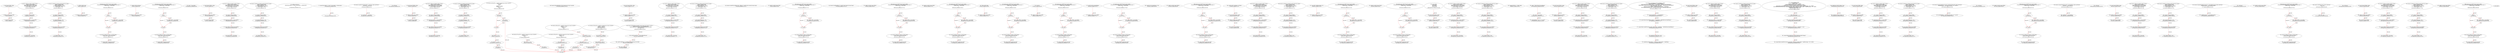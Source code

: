 digraph  {
13 [label="2_ bool claimed_TOD2 = false;\n13-new_variable-3-3", method="", type_label=new_variable];
19 [label="3_ address payable owner_TOD2;\n19-new_variable-4-4", method="", type_label=new_variable];
23 [label="4_ uint256 reward_TOD2;\n23-new_variable-5-5", method="", type_label=new_variable];
27 [label="5_ function setReward_TOD2() public payable {\n        require (!claimed_TOD2);\n        require(msg.sender == owner_TOD2);\n        owner_TOD2.transfer(reward_TOD2);\n        reward_TOD2 = msg.value;\n    }\n27-function_definition-6-11", method="setReward_TOD2()", type_label=function_definition];
32 [label="6_ require (!claimed_TOD2);\n32-expression_statement-7-7", method="setReward_TOD2()", type_label=expression_statement];
38 [label="7_ require(msg.sender == owner_TOD2);\n38-expression_statement-8-8", method="setReward_TOD2()", type_label=expression_statement];
47 [label="8_ owner_TOD2.transfer(reward_TOD2);\n47-expression_statement-9-9", method="setReward_TOD2()", type_label=expression_statement];
54 [label="9_ reward_TOD2 = msg.value;\n54-expression_statement-10-10", method="setReward_TOD2()", type_label=expression_statement];
60 [label="11_ function claimReward_TOD2(uint256 submission) public {\n        require (!claimed_TOD2);\n        require(submission < 10);\n        msg.sender.transfer(reward_TOD2);\n        claimed_TOD2 = true;\n    }\n60-function_definition-12-17", method="claimReward_TOD2(uint256 submission)", type_label=function_definition];
68 [label="12_ require (!claimed_TOD2);\n68-expression_statement-13-13", method="claimReward_TOD2(uint256 submission)", type_label=expression_statement];
74 [label="13_ require(submission < 10);\n74-expression_statement-14-14", method="claimReward_TOD2(uint256 submission)", type_label=expression_statement];
81 [label="14_ msg.sender.transfer(reward_TOD2);\n81-expression_statement-15-15", method="claimReward_TOD2(uint256 submission)", type_label=expression_statement];
90 [label="15_ claimed_TOD2 = true;\n90-expression_statement-16-16", method="claimReward_TOD2(uint256 submission)", type_label=expression_statement];
95 [label="17_ address public owner;\n95-new_variable-18-18", method="", type_label=new_variable];
100 [label="18_ address payable winner_TOD17;\n100-new_variable-19-19", method="", type_label=new_variable];
104 [label="19_ function play_TOD17(bytes32 guess) public{\n       if (keccak256(abi.encode(guess)) == keccak256(abi.encode('hello'))) {\n            winner_TOD17 = msg.sender;\n        }\n    }\n104-function_definition-20-24", method="play_TOD17(bytes32 guess)", type_label=function_definition];
112 [label="20_ if\n112-if-21-23", method="play_TOD17(bytes32 guess)", type_label=if];
2541 [label="20_ end_if", method="play_TOD17(bytes32 guess)", type_label=end_if];
134 [label="21_ winner_TOD17 = msg.sender;\n134-expression_statement-22-22", method="play_TOD17(bytes32 guess)", type_label=expression_statement];
140 [label="24_ function getReward_TOD17() payable public{\n       winner_TOD17.transfer(msg.value);\n    }\n140-function_definition-25-27", method="getReward_TOD17()", type_label=function_definition];
145 [label="25_ winner_TOD17.transfer(msg.value);\n145-expression_statement-26-26", method="getReward_TOD17()", type_label=expression_statement];
154 [label="27_ address public newOwner;\n154-new_variable-28-28", method="", type_label=new_variable];
159 [label="28_ address payable winner_TOD27;\n159-new_variable-29-29", method="", type_label=new_variable];
163 [label="29_ function play_TOD27(bytes32 guess) public{\n       if (keccak256(abi.encode(guess)) == keccak256(abi.encode('hello'))) {\n            winner_TOD27 = msg.sender;\n        }\n    }\n163-function_definition-30-34", method="play_TOD27(bytes32 guess)", type_label=function_definition];
171 [label="30_ if\n171-if-31-33", method="play_TOD27(bytes32 guess)", type_label=if];
2600 [label="30_ end_if", method="play_TOD27(bytes32 guess)", type_label=end_if];
193 [label="31_ winner_TOD27 = msg.sender;\n193-expression_statement-32-32", method="play_TOD27(bytes32 guess)", type_label=expression_statement];
199 [label="34_ function getReward_TOD27() payable public{\n       winner_TOD27.transfer(msg.value);\n    }\n199-function_definition-35-37", method="getReward_TOD27()", type_label=function_definition];
204 [label="35_ winner_TOD27.transfer(msg.value);\n204-expression_statement-36-36", method="getReward_TOD27()", type_label=expression_statement];
225 [label="39_ owner = msg.sender;\n225-expression_statement-40-40", method="", type_label=expression_statement];
231 [label="41_ bool claimed_TOD32 = false;\n231-new_variable-42-42", method="", type_label=new_variable];
237 [label="42_ address payable owner_TOD32;\n237-new_variable-43-43", method="", type_label=new_variable];
241 [label="43_ uint256 reward_TOD32;\n241-new_variable-44-44", method="", type_label=new_variable];
245 [label="44_ function setReward_TOD32() public payable {\n        require (!claimed_TOD32);\n        require(msg.sender == owner_TOD32);\n        owner_TOD32.transfer(reward_TOD32);\n        reward_TOD32 = msg.value;\n    }\n245-function_definition-45-50", method="setReward_TOD32()", type_label=function_definition];
250 [label="45_ require (!claimed_TOD32);\n250-expression_statement-46-46", method="setReward_TOD32()", type_label=expression_statement];
256 [label="46_ require(msg.sender == owner_TOD32);\n256-expression_statement-47-47", method="setReward_TOD32()", type_label=expression_statement];
265 [label="47_ owner_TOD32.transfer(reward_TOD32);\n265-expression_statement-48-48", method="setReward_TOD32()", type_label=expression_statement];
272 [label="48_ reward_TOD32 = msg.value;\n272-expression_statement-49-49", method="setReward_TOD32()", type_label=expression_statement];
278 [label="50_ function claimReward_TOD32(uint256 submission) public {\n        require (!claimed_TOD32);\n        require(submission < 10);\n        msg.sender.transfer(reward_TOD32);\n        claimed_TOD32 = true;\n    }\n278-function_definition-51-56", method="claimReward_TOD32(uint256 submission)", type_label=function_definition];
286 [label="51_ require (!claimed_TOD32);\n286-expression_statement-52-52", method="claimReward_TOD32(uint256 submission)", type_label=expression_statement];
292 [label="52_ require(submission < 10);\n292-expression_statement-53-53", method="claimReward_TOD32(uint256 submission)", type_label=expression_statement];
299 [label="53_ msg.sender.transfer(reward_TOD32);\n299-expression_statement-54-54", method="claimReward_TOD32(uint256 submission)", type_label=expression_statement];
308 [label="54_ claimed_TOD32 = true;\n308-expression_statement-55-55", method="claimReward_TOD32(uint256 submission)", type_label=expression_statement];
313 [label="56_ modifier onlyOwner {\n        require(msg.sender == owner || msg.sender == address(this));\n        _;\n    }\n313-expression_statement-57-60", method="", type_label=expression_statement];
316 [label="57_ require(msg.sender == owner || msg.sender == address(this));\n316-expression_statement-58-58", method="", type_label=expression_statement];
333 [label="58_ _;\n333-expression_statement-59-59", method="", type_label=expression_statement];
335 [label="60_ function transferOwnership(address _newOwner) public onlyOwner {\n        newOwner = _newOwner;\n    }\n335-function_definition-61-63", method="transferOwnership(address _newOwner)", type_label=function_definition];
342 [label="60_ onlyOwner\n342-expression_statement-61-61", method="transferOwnership(address _newOwner)", type_label=expression_statement];
345 [label="61_ newOwner = _newOwner;\n345-expression_statement-62-62", method="transferOwnership(address _newOwner)", type_label=expression_statement];
349 [label="63_ bool claimed_TOD38 = false;\n349-new_variable-64-64", method="", type_label=new_variable];
355 [label="64_ address payable owner_TOD38;\n355-new_variable-65-65", method="", type_label=new_variable];
359 [label="65_ uint256 reward_TOD38;\n359-new_variable-66-66", method="", type_label=new_variable];
363 [label="66_ function setReward_TOD38() public payable {\n        require (!claimed_TOD38);\n        require(msg.sender == owner_TOD38);\n        owner_TOD38.transfer(reward_TOD38);\n        reward_TOD38 = msg.value;\n    }\n363-function_definition-67-72", method="setReward_TOD38()", type_label=function_definition];
368 [label="67_ require (!claimed_TOD38);\n368-expression_statement-68-68", method="setReward_TOD38()", type_label=expression_statement];
374 [label="68_ require(msg.sender == owner_TOD38);\n374-expression_statement-69-69", method="setReward_TOD38()", type_label=expression_statement];
383 [label="69_ owner_TOD38.transfer(reward_TOD38);\n383-expression_statement-70-70", method="setReward_TOD38()", type_label=expression_statement];
390 [label="70_ reward_TOD38 = msg.value;\n390-expression_statement-71-71", method="setReward_TOD38()", type_label=expression_statement];
396 [label="72_ function claimReward_TOD38(uint256 submission) public {\n        require (!claimed_TOD38);\n        require(submission < 10);\n        msg.sender.transfer(reward_TOD38);\n        claimed_TOD38 = true;\n    }\n396-function_definition-73-78", method="claimReward_TOD38(uint256 submission)", type_label=function_definition];
404 [label="73_ require (!claimed_TOD38);\n404-expression_statement-74-74", method="claimReward_TOD38(uint256 submission)", type_label=expression_statement];
410 [label="74_ require(submission < 10);\n410-expression_statement-75-75", method="claimReward_TOD38(uint256 submission)", type_label=expression_statement];
417 [label="75_ msg.sender.transfer(reward_TOD38);\n417-expression_statement-76-76", method="claimReward_TOD38(uint256 submission)", type_label=expression_statement];
426 [label="76_ claimed_TOD38 = true;\n426-expression_statement-77-77", method="claimReward_TOD38(uint256 submission)", type_label=expression_statement];
434 [label="80_ function mul(uint256 a, uint256 b) internal pure returns (uint256) {\n    if (a == 0) {\n      return 0;\n    }\n    uint256 c = a * b;\n    assert(c / a == b);\n    return c;\n  }\n434-function_definition-81-88", method="mul(uint256 a,uint256 b)", type_label=function_definition];
451 [label="81_ if_a == 0\n451-if-82-84", method="mul(uint256 a,uint256 b)", type_label=if];
2880 [label="81_ end_if", method="mul(uint256 a,uint256 b)", type_label=end_if];
456 [label="82_ return 0;\n456-return-83-83", method="mul(uint256 a,uint256 b)", type_label=return];
458 [label="84_ uint256 c = a * b;\n458-new_variable-85-85", method="mul(uint256 a,uint256 b)", type_label=new_variable];
466 [label="85_ assert(c / a == b);\n466-expression_statement-86-86", method="mul(uint256 a,uint256 b)", type_label=expression_statement];
475 [label="86_ return c;\n475-return-87-87", method="mul(uint256 a,uint256 b)", type_label=return];
477 [label="88_ function div(uint256 a, uint256 b) internal pure returns (uint256) {\n    uint256 c = a / b;\n    return c;\n  }\n477-function_definition-89-92", method="div(uint256 a,uint256 b)", type_label=function_definition];
494 [label="89_ uint256 c = a / b;\n494-new_variable-90-90", method="div(uint256 a,uint256 b)", type_label=new_variable];
502 [label="90_ return c;\n502-return-91-91", method="div(uint256 a,uint256 b)", type_label=return];
504 [label="92_ function sub(uint256 a, uint256 b) internal pure returns (uint256) {\n    assert(b <= a);\n    return a - b;\n  }\n504-function_definition-93-96", method="sub(uint256 a,uint256 b)", type_label=function_definition];
521 [label="93_ assert(b <= a);\n521-expression_statement-94-94", method="sub(uint256 a,uint256 b)", type_label=expression_statement];
528 [label="94_ return a - b;\n528-return-95-95", method="sub(uint256 a,uint256 b)", type_label=return];
532 [label="96_ function add(uint256 a, uint256 b) internal pure returns (uint256) {\n    uint256 c = a + b;\n    assert(c >= a);\n    return c;\n  }\n532-function_definition-97-101", method="add(uint256 a,uint256 b)", type_label=function_definition];
549 [label="97_ uint256 c = a + b;\n549-new_variable-98-98", method="add(uint256 a,uint256 b)", type_label=new_variable];
557 [label="98_ assert(c >= a);\n557-expression_statement-99-99", method="add(uint256 a,uint256 b)", type_label=expression_statement];
564 [label="99_ return c;\n564-return-100-100", method="add(uint256 a,uint256 b)", type_label=return];
566 [label="101_ function ceil(uint256 a, uint256 m) internal pure returns (uint256) {\n    uint256 c = add(a,m);\n    uint256 d = sub(c,1);\n    return mul(div(d,m),m);\n  }\n566-function_definition-102-106", method="ceil(uint256 a,uint256 m)", type_label=function_definition];
583 [label="102_ uint256 c = add(a,m);\n583-new_variable-103-103", method="ceil(uint256 a,uint256 m)", type_label=new_variable];
594 [label="103_ uint256 d = sub(c,1);\n594-new_variable-104-104", method="ceil(uint256 a,uint256 m)", type_label=new_variable];
605 [label="104_ return mul(div(d,m),m);\n605-return-105-105", method="ceil(uint256 a,uint256 m)", type_label=return];
620 [label="108_ function balanceOf(address who) external view returns (uint256);\n620-function_definition-109-109", method="balanceOf(address who)", type_label=function_definition];
632 [label="109_ bool claimed_TOD4 = false;\n632-new_variable-110-110", method="", type_label=new_variable];
638 [label="110_ address payable owner_TOD4;\n638-new_variable-111-111", method="", type_label=new_variable];
642 [label="111_ uint256 reward_TOD4;\n642-new_variable-112-112", method="", type_label=new_variable];
646 [label="112_ function setReward_TOD4() public payable {\n        require (!claimed_TOD4);\n        require(msg.sender == owner_TOD4);\n        owner_TOD4.transfer(reward_TOD4);\n        reward_TOD4 = msg.value;\n    }\n646-function_definition-113-118", method="setReward_TOD4()", type_label=function_definition];
651 [label="113_ require (!claimed_TOD4);\n651-expression_statement-114-114", method="setReward_TOD4()", type_label=expression_statement];
657 [label="114_ require(msg.sender == owner_TOD4);\n657-expression_statement-115-115", method="setReward_TOD4()", type_label=expression_statement];
666 [label="115_ owner_TOD4.transfer(reward_TOD4);\n666-expression_statement-116-116", method="setReward_TOD4()", type_label=expression_statement];
673 [label="116_ reward_TOD4 = msg.value;\n673-expression_statement-117-117", method="setReward_TOD4()", type_label=expression_statement];
679 [label="118_ function claimReward_TOD4(uint256 submission) public {\n        require (!claimed_TOD4);\n        require(submission < 10);\n        msg.sender.transfer(reward_TOD4);\n        claimed_TOD4 = true;\n    }\n679-function_definition-119-124", method="claimReward_TOD4(uint256 submission)", type_label=function_definition];
687 [label="119_ require (!claimed_TOD4);\n687-expression_statement-120-120", method="claimReward_TOD4(uint256 submission)", type_label=expression_statement];
693 [label="120_ require(submission < 10);\n693-expression_statement-121-121", method="claimReward_TOD4(uint256 submission)", type_label=expression_statement];
700 [label="121_ msg.sender.transfer(reward_TOD4);\n700-expression_statement-122-122", method="claimReward_TOD4(uint256 submission)", type_label=expression_statement];
709 [label="122_ claimed_TOD4 = true;\n709-expression_statement-123-123", method="claimReward_TOD4(uint256 submission)", type_label=expression_statement];
714 [label="124_ function transferFrom(address from, address to, uint256 value) external returns (bool);\n714-function_definition-125-125", method="transferFrom(address from,address to,uint256 value)", type_label=function_definition];
733 [label="125_ address payable winner_TOD7;\n733-new_variable-126-126", method="", type_label=new_variable];
737 [label="126_ function play_TOD7(bytes32 guess) public{\n       if (keccak256(abi.encode(guess)) == keccak256(abi.encode('hello'))) {\n            winner_TOD7 = msg.sender;\n        }\n    }\n737-function_definition-127-131", method="play_TOD7(bytes32 guess)", type_label=function_definition];
745 [label="127_ if\n745-if-128-130", method="play_TOD7(bytes32 guess)", type_label=if];
3174 [label="127_ end_if", method="play_TOD7(bytes32 guess)", type_label=end_if];
767 [label="128_ winner_TOD7 = msg.sender;\n767-expression_statement-129-129", method="play_TOD7(bytes32 guess)", type_label=expression_statement];
773 [label="131_ function getReward_TOD7() payable public{\n       winner_TOD7.transfer(msg.value);\n    }\n773-function_definition-132-134", method="getReward_TOD7()", type_label=function_definition];
778 [label="132_ winner_TOD7.transfer(msg.value);\n778-expression_statement-133-133", method="getReward_TOD7()", type_label=expression_statement];
787 [label="134_ function transfer(address to, uint256 value) external returns (bool);\n787-function_definition-135-135", method="transfer(address to,uint256 value)", type_label=function_definition];
802 [label="135_ address payable winner_TOD23;\n802-new_variable-136-136", method="", type_label=new_variable];
806 [label="136_ function play_TOD23(bytes32 guess) public{\n       if (keccak256(abi.encode(guess)) == keccak256(abi.encode('hello'))) {\n            winner_TOD23 = msg.sender;\n        }\n    }\n806-function_definition-137-141", method="play_TOD23(bytes32 guess)", type_label=function_definition];
814 [label="137_ if\n814-if-138-140", method="play_TOD23(bytes32 guess)", type_label=if];
3243 [label="137_ end_if", method="play_TOD23(bytes32 guess)", type_label=end_if];
836 [label="138_ winner_TOD23 = msg.sender;\n836-expression_statement-139-139", method="play_TOD23(bytes32 guess)", type_label=expression_statement];
842 [label="141_ function getReward_TOD23() payable public{\n       winner_TOD23.transfer(msg.value);\n    }\n842-function_definition-142-144", method="getReward_TOD23()", type_label=function_definition];
847 [label="142_ winner_TOD23.transfer(msg.value);\n847-expression_statement-143-143", method="getReward_TOD23()", type_label=expression_statement];
862 [label="146_ address payable winner_TOD37;\n862-new_variable-147-147", method="", type_label=new_variable];
866 [label="147_ function play_TOD37(bytes32 guess) public{\n       if (keccak256(abi.encode(guess)) == keccak256(abi.encode('hello'))) {\n            winner_TOD37 = msg.sender;\n        }\n    }\n866-function_definition-148-152", method="play_TOD37(bytes32 guess)", type_label=function_definition];
874 [label="148_ if\n874-if-149-151", method="play_TOD37(bytes32 guess)", type_label=if];
3303 [label="148_ end_if", method="play_TOD37(bytes32 guess)", type_label=end_if];
896 [label="149_ winner_TOD37 = msg.sender;\n896-expression_statement-150-150", method="play_TOD37(bytes32 guess)", type_label=expression_statement];
902 [label="152_ function getReward_TOD37() payable public{\n       winner_TOD37.transfer(msg.value);\n    }\n902-function_definition-153-155", method="getReward_TOD37()", type_label=function_definition];
907 [label="153_ winner_TOD37.transfer(msg.value);\n907-expression_statement-154-154", method="getReward_TOD37()", type_label=expression_statement];
916 [label="155_ Token public token;\n916-new_variable-156-156", method="", type_label=new_variable];
922 [label="156_ address payable winner_TOD3;\n922-new_variable-157-157", method="", type_label=new_variable];
926 [label="157_ function play_TOD3(bytes32 guess) public{\n       if (keccak256(abi.encode(guess)) == keccak256(abi.encode('hello'))) {\n            winner_TOD3 = msg.sender;\n        }\n    }\n926-function_definition-158-162", method="play_TOD3(bytes32 guess)", type_label=function_definition];
934 [label="158_ if\n934-if-159-161", method="play_TOD3(bytes32 guess)", type_label=if];
3363 [label="158_ end_if", method="play_TOD3(bytes32 guess)", type_label=end_if];
956 [label="159_ winner_TOD3 = msg.sender;\n956-expression_statement-160-160", method="play_TOD3(bytes32 guess)", type_label=expression_statement];
962 [label="162_ function getReward_TOD3() payable public{\n       winner_TOD3.transfer(msg.value);\n    }\n962-function_definition-163-165", method="getReward_TOD3()", type_label=function_definition];
967 [label="163_ winner_TOD3.transfer(msg.value);\n967-expression_statement-164-164", method="getReward_TOD3()", type_label=expression_statement];
976 [label="165_ bool lock;\n976-new_variable-166-166", method="", type_label=new_variable];
980 [label="166_ address payable winner_TOD9;\n980-new_variable-167-167", method="", type_label=new_variable];
984 [label="167_ function play_TOD9(bytes32 guess) public{\n       if (keccak256(abi.encode(guess)) == keccak256(abi.encode('hello'))) {\n            winner_TOD9 = msg.sender;\n        }\n    }\n984-function_definition-168-172", method="play_TOD9(bytes32 guess)", type_label=function_definition];
992 [label="168_ if\n992-if-169-171", method="play_TOD9(bytes32 guess)", type_label=if];
3421 [label="168_ end_if", method="play_TOD9(bytes32 guess)", type_label=end_if];
1014 [label="169_ winner_TOD9 = msg.sender;\n1014-expression_statement-170-170", method="play_TOD9(bytes32 guess)", type_label=expression_statement];
1020 [label="172_ function getReward_TOD9() payable public{\n       winner_TOD9.transfer(msg.value);\n    }\n1020-function_definition-173-175", method="getReward_TOD9()", type_label=function_definition];
1025 [label="173_ winner_TOD9.transfer(msg.value);\n1025-expression_statement-174-174", method="getReward_TOD9()", type_label=expression_statement];
1034 [label="175_ uint256 public minstakeTokens;\n1034-new_variable-176-176", method="", type_label=new_variable];
1039 [label="176_ address payable winner_TOD25;\n1039-new_variable-177-177", method="", type_label=new_variable];
1043 [label="177_ function play_TOD25(bytes32 guess) public{\n       if (keccak256(abi.encode(guess)) == keccak256(abi.encode('hello'))) {\n            winner_TOD25 = msg.sender;\n        }\n    }\n1043-function_definition-178-182", method="play_TOD25(bytes32 guess)", type_label=function_definition];
1051 [label="178_ if\n1051-if-179-181", method="play_TOD25(bytes32 guess)", type_label=if];
3480 [label="178_ end_if", method="play_TOD25(bytes32 guess)", type_label=end_if];
1073 [label="179_ winner_TOD25 = msg.sender;\n1073-expression_statement-180-180", method="play_TOD25(bytes32 guess)", type_label=expression_statement];
1079 [label="182_ function getReward_TOD25() payable public{\n       winner_TOD25.transfer(msg.value);\n    }\n1079-function_definition-183-185", method="getReward_TOD25()", type_label=function_definition];
1084 [label="183_ winner_TOD25.transfer(msg.value);\n1084-expression_statement-184-184", method="getReward_TOD25()", type_label=expression_statement];
1093 [label="185_ uint256 private basePercent = 200;\n1093-new_variable-186-186", method="", type_label=new_variable];
1104 [label="187_ address payable winner_TOD19;\n1104-new_variable-188-188", method="", type_label=new_variable];
1108 [label="188_ function play_TOD19(bytes32 guess) public{\n       if (keccak256(abi.encode(guess)) == keccak256(abi.encode('hello'))) {\n            winner_TOD19 = msg.sender;\n        }\n    }\n1108-function_definition-189-193", method="play_TOD19(bytes32 guess)", type_label=function_definition];
1116 [label="189_ if\n1116-if-190-192", method="play_TOD19(bytes32 guess)", type_label=if];
3545 [label="189_ end_if", method="play_TOD19(bytes32 guess)", type_label=end_if];
1138 [label="190_ winner_TOD19 = msg.sender;\n1138-expression_statement-191-191", method="play_TOD19(bytes32 guess)", type_label=expression_statement];
1144 [label="193_ function getReward_TOD19() payable public{\n       winner_TOD19.transfer(msg.value);\n    }\n1144-function_definition-194-196", method="getReward_TOD19()", type_label=function_definition];
1149 [label="194_ winner_TOD19.transfer(msg.value);\n1149-expression_statement-195-195", method="getReward_TOD19()", type_label=expression_statement];
1158 [label="196_ uint256 public stakeTime = 1814400;\n1158-new_variable-197-197", method="", type_label=new_variable];
1164 [label="197_ bool claimed_TOD26 = false;\n1164-new_variable-198-198", method="", type_label=new_variable];
1170 [label="198_ address payable owner_TOD26;\n1170-new_variable-199-199", method="", type_label=new_variable];
1174 [label="199_ uint256 reward_TOD26;\n1174-new_variable-200-200", method="", type_label=new_variable];
1178 [label="200_ function setReward_TOD26() public payable {\n        require (!claimed_TOD26);\n        require(msg.sender == owner_TOD26);\n        owner_TOD26.transfer(reward_TOD26);\n        reward_TOD26 = msg.value;\n    }\n1178-function_definition-201-206", method="setReward_TOD26()", type_label=function_definition];
1183 [label="201_ require (!claimed_TOD26);\n1183-expression_statement-202-202", method="setReward_TOD26()", type_label=expression_statement];
1189 [label="202_ require(msg.sender == owner_TOD26);\n1189-expression_statement-203-203", method="setReward_TOD26()", type_label=expression_statement];
1198 [label="203_ owner_TOD26.transfer(reward_TOD26);\n1198-expression_statement-204-204", method="setReward_TOD26()", type_label=expression_statement];
1205 [label="204_ reward_TOD26 = msg.value;\n1205-expression_statement-205-205", method="setReward_TOD26()", type_label=expression_statement];
1211 [label="206_ function claimReward_TOD26(uint256 submission) public {\n        require (!claimed_TOD26);\n        require(submission < 10);\n        msg.sender.transfer(reward_TOD26);\n        claimed_TOD26 = true;\n    }\n1211-function_definition-207-212", method="claimReward_TOD26(uint256 submission)", type_label=function_definition];
1219 [label="207_ require (!claimed_TOD26);\n1219-expression_statement-208-208", method="claimReward_TOD26(uint256 submission)", type_label=expression_statement];
1225 [label="208_ require(submission < 10);\n1225-expression_statement-209-209", method="claimReward_TOD26(uint256 submission)", type_label=expression_statement];
1232 [label="209_ msg.sender.transfer(reward_TOD26);\n1232-expression_statement-210-210", method="claimReward_TOD26(uint256 submission)", type_label=expression_statement];
1241 [label="210_ claimed_TOD26 = true;\n1241-expression_statement-211-211", method="claimReward_TOD26(uint256 submission)", type_label=expression_statement];
1246 [label="212_ uint public stakePercentage = 30;\n1246-new_variable-213-213", method="", type_label=new_variable];
1252 [label="213_ address payable winner_TOD31;\n1252-new_variable-214-214", method="", type_label=new_variable];
1256 [label="214_ function play_TOD31(bytes32 guess) public{\n       if (keccak256(abi.encode(guess)) == keccak256(abi.encode('hello'))) {\n            winner_TOD31 = msg.sender;\n        }\n    }\n1256-function_definition-215-219", method="play_TOD31(bytes32 guess)", type_label=function_definition];
1264 [label="215_ if\n1264-if-216-218", method="play_TOD31(bytes32 guess)", type_label=if];
3693 [label="215_ end_if", method="play_TOD31(bytes32 guess)", type_label=end_if];
1286 [label="216_ winner_TOD31 = msg.sender;\n1286-expression_statement-217-217", method="play_TOD31(bytes32 guess)", type_label=expression_statement];
1292 [label="219_ function getReward_TOD31() payable public{\n       winner_TOD31.transfer(msg.value);\n    }\n1292-function_definition-220-222", method="getReward_TOD31()", type_label=function_definition];
1297 [label="220_ winner_TOD31.transfer(msg.value);\n1297-expression_statement-221-221", method="getReward_TOD31()", type_label=expression_statement];
1320 [label="223_ address payable winner_TOD13;\n1320-new_variable-224-224", method="", type_label=new_variable];
1324 [label="224_ function play_TOD13(bytes32 guess) public{\n       if (keccak256(abi.encode(guess)) == keccak256(abi.encode('hello'))) {\n            winner_TOD13 = msg.sender;\n        }\n    }\n1324-function_definition-225-229", method="play_TOD13(bytes32 guess)", type_label=function_definition];
1332 [label="225_ if\n1332-if-226-228", method="play_TOD13(bytes32 guess)", type_label=if];
3761 [label="225_ end_if", method="play_TOD13(bytes32 guess)", type_label=end_if];
1354 [label="226_ winner_TOD13 = msg.sender;\n1354-expression_statement-227-227", method="play_TOD13(bytes32 guess)", type_label=expression_statement];
1360 [label="229_ function getReward_TOD13() payable public{\n       winner_TOD13.transfer(msg.value);\n    }\n1360-function_definition-230-232", method="getReward_TOD13()", type_label=function_definition];
1365 [label="230_ winner_TOD13.transfer(msg.value);\n1365-expression_statement-231-231", method="getReward_TOD13()", type_label=expression_statement];
1388 [label="233_ struct stake{\n        uint256 time;\n        bool redeem;\n        uint256 tokens;\n    }\n1388-expression_statement-234-238", method="stake()", type_label=expression_statement];
1402 [label="238_ bool claimed_TOD20 = false;\n1402-new_variable-239-239", method="", type_label=new_variable];
1408 [label="239_ address payable owner_TOD20;\n1408-new_variable-240-240", method="", type_label=new_variable];
1412 [label="240_ uint256 reward_TOD20;\n1412-new_variable-241-241", method="", type_label=new_variable];
1416 [label="241_ function setReward_TOD20() public payable {\n        require (!claimed_TOD20);\n        require(msg.sender == owner_TOD20);\n        owner_TOD20.transfer(reward_TOD20);\n        reward_TOD20 = msg.value;\n    }\n1416-function_definition-242-247", method="setReward_TOD20()", type_label=function_definition];
1421 [label="242_ require (!claimed_TOD20);\n1421-expression_statement-243-243", method="setReward_TOD20()", type_label=expression_statement];
1427 [label="243_ require(msg.sender == owner_TOD20);\n1427-expression_statement-244-244", method="setReward_TOD20()", type_label=expression_statement];
1436 [label="244_ owner_TOD20.transfer(reward_TOD20);\n1436-expression_statement-245-245", method="setReward_TOD20()", type_label=expression_statement];
1443 [label="245_ reward_TOD20 = msg.value;\n1443-expression_statement-246-246", method="setReward_TOD20()", type_label=expression_statement];
1449 [label="247_ function claimReward_TOD20(uint256 submission) public {\n        require (!claimed_TOD20);\n        require(submission < 10);\n        msg.sender.transfer(reward_TOD20);\n        claimed_TOD20 = true;\n    }\n1449-function_definition-248-253", method="claimReward_TOD20(uint256 submission)", type_label=function_definition];
1457 [label="248_ require (!claimed_TOD20);\n1457-expression_statement-249-249", method="claimReward_TOD20(uint256 submission)", type_label=expression_statement];
1463 [label="249_ require(submission < 10);\n1463-expression_statement-250-250", method="claimReward_TOD20(uint256 submission)", type_label=expression_statement];
1470 [label="250_ msg.sender.transfer(reward_TOD20);\n1470-expression_statement-251-251", method="claimReward_TOD20(uint256 submission)", type_label=expression_statement];
1479 [label="251_ claimed_TOD20 = true;\n1479-expression_statement-252-252", method="claimReward_TOD20(uint256 submission)", type_label=expression_statement];
1484 [label="253_ mapping(address => stake) staker;\n1484-new_variable-254-254", method="", type_label=new_variable];
1497 [label="255_ token = Token(tokenContractAddress);\n1497-expression_statement-256-256", method="", type_label=expression_statement];
1504 [label="256_ owner = msg.sender;\n1504-expression_statement-257-257", method="", type_label=expression_statement];
1510 [label="257_ minstakeTokens = 500 * 10 ** uint(10);\n1510-expression_statement-258-258", method="", type_label=expression_statement];
1520 [label="259_ bool claimed_TOD14 = false;\n1520-new_variable-260-260", method="", type_label=new_variable];
1526 [label="260_ address payable owner_TOD14;\n1526-new_variable-261-261", method="", type_label=new_variable];
1530 [label="261_ uint256 reward_TOD14;\n1530-new_variable-262-262", method="", type_label=new_variable];
1534 [label="262_ function setReward_TOD14() public payable {\n        require (!claimed_TOD14);\n        require(msg.sender == owner_TOD14);\n        owner_TOD14.transfer(reward_TOD14);\n        reward_TOD14 = msg.value;\n    }\n1534-function_definition-263-268", method="setReward_TOD14()", type_label=function_definition];
1539 [label="263_ require (!claimed_TOD14);\n1539-expression_statement-264-264", method="setReward_TOD14()", type_label=expression_statement];
1545 [label="264_ require(msg.sender == owner_TOD14);\n1545-expression_statement-265-265", method="setReward_TOD14()", type_label=expression_statement];
1554 [label="265_ owner_TOD14.transfer(reward_TOD14);\n1554-expression_statement-266-266", method="setReward_TOD14()", type_label=expression_statement];
1561 [label="266_ reward_TOD14 = msg.value;\n1561-expression_statement-267-267", method="setReward_TOD14()", type_label=expression_statement];
1567 [label="268_ function claimReward_TOD14(uint256 submission) public {\n        require (!claimed_TOD14);\n        require(submission < 10);\n        msg.sender.transfer(reward_TOD14);\n        claimed_TOD14 = true;\n    }\n1567-function_definition-269-274", method="claimReward_TOD14(uint256 submission)", type_label=function_definition];
1575 [label="269_ require (!claimed_TOD14);\n1575-expression_statement-270-270", method="claimReward_TOD14(uint256 submission)", type_label=expression_statement];
1581 [label="270_ require(submission < 10);\n1581-expression_statement-271-271", method="claimReward_TOD14(uint256 submission)", type_label=expression_statement];
1588 [label="271_ msg.sender.transfer(reward_TOD14);\n1588-expression_statement-272-272", method="claimReward_TOD14(uint256 submission)", type_label=expression_statement];
1597 [label="272_ claimed_TOD14 = true;\n1597-expression_statement-273-273", method="claimReward_TOD14(uint256 submission)", type_label=expression_statement];
1602 [label="274_ function startStaking(uint256 stakeTokens) public{\n        require(stakeTokens >= minstakeTokens);\n        require(token.balanceOf(msg.sender) >= stakeTokens + findOnePercent(stakeTokens));\n        require(token.transferFrom(msg.sender, address(this), stakeTokens  + findOnePercent(stakeTokens)));\n        staker[msg.sender].time = now;\n        staker[msg.sender].tokens =  staker[msg.sender].tokens + stakeTokens;\n        emit stakingstarted(msg.sender, staker[msg.sender].tokens, staker[msg.sender].time);\n    }\n1602-function_definition-275-282", method="startStaking(uint256 stakeTokens)", type_label=function_definition];
1610 [label="275_ require(stakeTokens >= minstakeTokens);\n1610-expression_statement-276-276", method="startStaking(uint256 stakeTokens)", type_label=expression_statement];
1617 [label="276_ require(token.balanceOf(msg.sender) >= stakeTokens + findOnePercent(stakeTokens));\n1617-expression_statement-277-277", method="startStaking(uint256 stakeTokens)", type_label=expression_statement];
1636 [label="277_ require(token.transferFrom(msg.sender, address(this), stakeTokens  + findOnePercent(stakeTokens)));\n1636-expression_statement-278-278", method="startStaking(uint256 stakeTokens)", type_label=expression_statement];
1659 [label="278_ staker[msg.sender].time = now;\n1659-expression_statement-279-279", method="startStaking(uint256 stakeTokens)", type_label=expression_statement];
1669 [label="279_ staker[msg.sender].tokens =  staker[msg.sender].tokens + stakeTokens;\n1669-expression_statement-280-280", method="startStaking(uint256 stakeTokens)", type_label=expression_statement];
1709 [label="282_ bool claimed_TOD30 = false;\n1709-new_variable-283-283", method="", type_label=new_variable];
1715 [label="283_ address payable owner_TOD30;\n1715-new_variable-284-284", method="", type_label=new_variable];
1719 [label="284_ uint256 reward_TOD30;\n1719-new_variable-285-285", method="", type_label=new_variable];
1723 [label="285_ function setReward_TOD30() public payable {\n        require (!claimed_TOD30);\n        require(msg.sender == owner_TOD30);\n        owner_TOD30.transfer(reward_TOD30);\n        reward_TOD30 = msg.value;\n    }\n1723-function_definition-286-291", method="setReward_TOD30()", type_label=function_definition];
1728 [label="286_ require (!claimed_TOD30);\n1728-expression_statement-287-287", method="setReward_TOD30()", type_label=expression_statement];
1734 [label="287_ require(msg.sender == owner_TOD30);\n1734-expression_statement-288-288", method="setReward_TOD30()", type_label=expression_statement];
1743 [label="288_ owner_TOD30.transfer(reward_TOD30);\n1743-expression_statement-289-289", method="setReward_TOD30()", type_label=expression_statement];
1750 [label="289_ reward_TOD30 = msg.value;\n1750-expression_statement-290-290", method="setReward_TOD30()", type_label=expression_statement];
1756 [label="291_ function claimReward_TOD30(uint256 submission) public {\n        require (!claimed_TOD30);\n        require(submission < 10);\n        msg.sender.transfer(reward_TOD30);\n        claimed_TOD30 = true;\n    }\n1756-function_definition-292-297", method="claimReward_TOD30(uint256 submission)", type_label=function_definition];
1764 [label="292_ require (!claimed_TOD30);\n1764-expression_statement-293-293", method="claimReward_TOD30(uint256 submission)", type_label=expression_statement];
1770 [label="293_ require(submission < 10);\n1770-expression_statement-294-294", method="claimReward_TOD30(uint256 submission)", type_label=expression_statement];
1777 [label="294_ msg.sender.transfer(reward_TOD30);\n1777-expression_statement-295-295", method="claimReward_TOD30(uint256 submission)", type_label=expression_statement];
1786 [label="295_ claimed_TOD30 = true;\n1786-expression_statement-296-296", method="claimReward_TOD30(uint256 submission)", type_label=expression_statement];
1791 [label="297_ function redeem() public{\n        require(!lock);\n        require(!staker[msg.sender].redeem);\n        require(staker[msg.sender].time + stakeTime <= now);\n        require(token.transfer(msg.sender,staker[msg.sender].tokens));\n        require(token.transferFrom(owner, msg.sender ,staker[msg.sender].tokens * stakePercentage * 100 / 10000));\n        emit tokensRedeemed(msg.sender, staker[msg.sender].tokens, staker[msg.sender].tokens * stakePercentage * 100 / 10000);\n        staker[msg.sender].redeem = true;\n        staker[msg.sender].tokens = 0;\n    }\n1791-function_definition-298-307", method="redeem()", type_label=function_definition];
1795 [label="298_ require(!lock);\n1795-expression_statement-299-299", method="redeem()", type_label=expression_statement];
1801 [label="299_ require(!staker[msg.sender].redeem);\n1801-expression_statement-300-300", method="redeem()", type_label=expression_statement];
1813 [label="300_ require(staker[msg.sender].time + stakeTime <= now);\n1813-expression_statement-301-301", method="redeem()", type_label=expression_statement];
1828 [label="301_ require(token.transfer(msg.sender,staker[msg.sender].tokens));\n1828-expression_statement-302-302", method="redeem()", type_label=expression_statement];
1848 [label="302_ require(token.transferFrom(owner, msg.sender ,staker[msg.sender].tokens * stakePercentage * 100 / 10000));\n1848-expression_statement-303-303", method="redeem()", type_label=expression_statement];
1904 [label="304_ staker[msg.sender].redeem = true;\n1904-expression_statement-305-305", method="redeem()", type_label=expression_statement];
1915 [label="305_ staker[msg.sender].tokens = 0;\n1915-expression_statement-306-306", method="redeem()", type_label=expression_statement];
1925 [label="307_ bool claimed_TOD8 = false;\n1925-new_variable-308-308", method="", type_label=new_variable];
1931 [label="308_ address payable owner_TOD8;\n1931-new_variable-309-309", method="", type_label=new_variable];
1935 [label="309_ uint256 reward_TOD8;\n1935-new_variable-310-310", method="", type_label=new_variable];
1939 [label="310_ function setReward_TOD8() public payable {\n        require (!claimed_TOD8);\n        require(msg.sender == owner_TOD8);\n        owner_TOD8.transfer(reward_TOD8);\n        reward_TOD8 = msg.value;\n    }\n1939-function_definition-311-316", method="setReward_TOD8()", type_label=function_definition];
1944 [label="311_ require (!claimed_TOD8);\n1944-expression_statement-312-312", method="setReward_TOD8()", type_label=expression_statement];
1950 [label="312_ require(msg.sender == owner_TOD8);\n1950-expression_statement-313-313", method="setReward_TOD8()", type_label=expression_statement];
1959 [label="313_ owner_TOD8.transfer(reward_TOD8);\n1959-expression_statement-314-314", method="setReward_TOD8()", type_label=expression_statement];
1966 [label="314_ reward_TOD8 = msg.value;\n1966-expression_statement-315-315", method="setReward_TOD8()", type_label=expression_statement];
1972 [label="316_ function claimReward_TOD8(uint256 submission) public {\n        require (!claimed_TOD8);\n        require(submission < 10);\n        msg.sender.transfer(reward_TOD8);\n        claimed_TOD8 = true;\n    }\n1972-function_definition-317-322", method="claimReward_TOD8(uint256 submission)", type_label=function_definition];
1980 [label="317_ require (!claimed_TOD8);\n1980-expression_statement-318-318", method="claimReward_TOD8(uint256 submission)", type_label=expression_statement];
1986 [label="318_ require(submission < 10);\n1986-expression_statement-319-319", method="claimReward_TOD8(uint256 submission)", type_label=expression_statement];
1993 [label="319_ msg.sender.transfer(reward_TOD8);\n1993-expression_statement-320-320", method="claimReward_TOD8(uint256 submission)", type_label=expression_statement];
2002 [label="320_ claimed_TOD8 = true;\n2002-expression_statement-321-321", method="claimReward_TOD8(uint256 submission)", type_label=expression_statement];
2007 [label="322_ function changeStakeTokens(uint256 _NewTokensThreshold) public onlyOwner{\n        minstakeTokens = _NewTokensThreshold * 10 ** uint(10);\n    }\n2007-function_definition-323-325", method="changeStakeTokens(uint256 _NewTokensThreshold)", type_label=function_definition];
2014 [label="322_ onlyOwner\n2014-expression_statement-323-323", method="changeStakeTokens(uint256 _NewTokensThreshold)", type_label=expression_statement];
2017 [label="323_ minstakeTokens = _NewTokensThreshold * 10 ** uint(10);\n2017-expression_statement-324-324", method="changeStakeTokens(uint256 _NewTokensThreshold)", type_label=expression_statement];
2027 [label="325_ address payable winner_TOD39;\n2027-new_variable-326-326", method="", type_label=new_variable];
2031 [label="326_ function play_TOD39(bytes32 guess) public{\n       if (keccak256(abi.encode(guess)) == keccak256(abi.encode('hello'))) {\n            winner_TOD39 = msg.sender;\n        }\n    }\n2031-function_definition-327-331", method="play_TOD39(bytes32 guess)", type_label=function_definition];
2039 [label="327_ if\n2039-if-328-330", method="play_TOD39(bytes32 guess)", type_label=if];
4468 [label="327_ end_if", method="play_TOD39(bytes32 guess)", type_label=end_if];
2061 [label="328_ winner_TOD39 = msg.sender;\n2061-expression_statement-329-329", method="play_TOD39(bytes32 guess)", type_label=expression_statement];
2067 [label="331_ function getReward_TOD39() payable public{\n       winner_TOD39.transfer(msg.value);\n    }\n2067-function_definition-332-334", method="getReward_TOD39()", type_label=function_definition];
2072 [label="332_ winner_TOD39.transfer(msg.value);\n2072-expression_statement-333-333", method="getReward_TOD39()", type_label=expression_statement];
2081 [label="334_ function changeStakeTime(uint256 _newStakeTime) public onlyOwner{\n        stakeTime = _newStakeTime;\n    }\n2081-function_definition-335-337", method="changeStakeTime(uint256 _newStakeTime)", type_label=function_definition];
2088 [label="334_ onlyOwner\n2088-expression_statement-335-335", method="changeStakeTime(uint256 _newStakeTime)", type_label=expression_statement];
2091 [label="335_ stakeTime = _newStakeTime;\n2091-expression_statement-336-336", method="changeStakeTime(uint256 _newStakeTime)", type_label=expression_statement];
2095 [label="337_ bool claimed_TOD36 = false;\n2095-new_variable-338-338", method="", type_label=new_variable];
2101 [label="338_ address payable owner_TOD36;\n2101-new_variable-339-339", method="", type_label=new_variable];
2105 [label="339_ uint256 reward_TOD36;\n2105-new_variable-340-340", method="", type_label=new_variable];
2109 [label="340_ function setReward_TOD36() public payable {\n        require (!claimed_TOD36);\n        require(msg.sender == owner_TOD36);\n        owner_TOD36.transfer(reward_TOD36);\n        reward_TOD36 = msg.value;\n    }\n2109-function_definition-341-346", method="setReward_TOD36()", type_label=function_definition];
2114 [label="341_ require (!claimed_TOD36);\n2114-expression_statement-342-342", method="setReward_TOD36()", type_label=expression_statement];
2120 [label="342_ require(msg.sender == owner_TOD36);\n2120-expression_statement-343-343", method="setReward_TOD36()", type_label=expression_statement];
2129 [label="343_ owner_TOD36.transfer(reward_TOD36);\n2129-expression_statement-344-344", method="setReward_TOD36()", type_label=expression_statement];
2136 [label="344_ reward_TOD36 = msg.value;\n2136-expression_statement-345-345", method="setReward_TOD36()", type_label=expression_statement];
2142 [label="346_ function claimReward_TOD36(uint256 submission) public {\n        require (!claimed_TOD36);\n        require(submission < 10);\n        msg.sender.transfer(reward_TOD36);\n        claimed_TOD36 = true;\n    }\n2142-function_definition-347-352", method="claimReward_TOD36(uint256 submission)", type_label=function_definition];
2150 [label="347_ require (!claimed_TOD36);\n2150-expression_statement-348-348", method="claimReward_TOD36(uint256 submission)", type_label=expression_statement];
2156 [label="348_ require(submission < 10);\n2156-expression_statement-349-349", method="claimReward_TOD36(uint256 submission)", type_label=expression_statement];
2163 [label="349_ msg.sender.transfer(reward_TOD36);\n2163-expression_statement-350-350", method="claimReward_TOD36(uint256 submission)", type_label=expression_statement];
2172 [label="350_ claimed_TOD36 = true;\n2172-expression_statement-351-351", method="claimReward_TOD36(uint256 submission)", type_label=expression_statement];
2177 [label="352_ function changeStakingPercentage(uint _newStakePercentage) public onlyOwner{\n        stakePercentage = _newStakePercentage;\n    }\n2177-function_definition-353-355", method="changeStakingPercentage(uint _newStakePercentage)", type_label=function_definition];
2184 [label="352_ onlyOwner\n2184-expression_statement-353-353", method="changeStakingPercentage(uint _newStakePercentage)", type_label=expression_statement];
2187 [label="353_ stakePercentage = _newStakePercentage;\n2187-expression_statement-354-354", method="changeStakingPercentage(uint _newStakePercentage)", type_label=expression_statement];
2191 [label="355_ address payable winner_TOD35;\n2191-new_variable-356-356", method="", type_label=new_variable];
2195 [label="356_ function play_TOD35(bytes32 guess) public{\n       if (keccak256(abi.encode(guess)) == keccak256(abi.encode('hello'))) {\n            winner_TOD35 = msg.sender;\n        }\n    }\n2195-function_definition-357-361", method="play_TOD35(bytes32 guess)", type_label=function_definition];
2203 [label="357_ if\n2203-if-358-360", method="play_TOD35(bytes32 guess)", type_label=if];
4632 [label="357_ end_if", method="play_TOD35(bytes32 guess)", type_label=end_if];
2225 [label="358_ winner_TOD35 = msg.sender;\n2225-expression_statement-359-359", method="play_TOD35(bytes32 guess)", type_label=expression_statement];
2231 [label="361_ function getReward_TOD35() payable public{\n       winner_TOD35.transfer(msg.value);\n    }\n2231-function_definition-362-364", method="getReward_TOD35()", type_label=function_definition];
2236 [label="362_ winner_TOD35.transfer(msg.value);\n2236-expression_statement-363-363", method="getReward_TOD35()", type_label=expression_statement];
2245 [label="364_ function lockWithdrawals() public onlyOwner{\n        lock = true;\n    }\n2245-function_definition-365-367", method="lockWithdrawals()", type_label=function_definition];
2248 [label="364_ onlyOwner\n2248-expression_statement-365-365", method="lockWithdrawals()", type_label=expression_statement];
2251 [label="365_ lock = true;\n2251-expression_statement-366-366", method="lockWithdrawals()", type_label=expression_statement];
2256 [label="367_ bool claimed_TOD40 = false;\n2256-new_variable-368-368", method="", type_label=new_variable];
2262 [label="368_ address payable owner_TOD40;\n2262-new_variable-369-369", method="", type_label=new_variable];
2266 [label="369_ uint256 reward_TOD40;\n2266-new_variable-370-370", method="", type_label=new_variable];
2270 [label="370_ function setReward_TOD40() public payable {\n        require (!claimed_TOD40);\n        require(msg.sender == owner_TOD40);\n        owner_TOD40.transfer(reward_TOD40);\n        reward_TOD40 = msg.value;\n    }\n2270-function_definition-371-376", method="setReward_TOD40()", type_label=function_definition];
2275 [label="371_ require (!claimed_TOD40);\n2275-expression_statement-372-372", method="setReward_TOD40()", type_label=expression_statement];
2281 [label="372_ require(msg.sender == owner_TOD40);\n2281-expression_statement-373-373", method="setReward_TOD40()", type_label=expression_statement];
2290 [label="373_ owner_TOD40.transfer(reward_TOD40);\n2290-expression_statement-374-374", method="setReward_TOD40()", type_label=expression_statement];
2297 [label="374_ reward_TOD40 = msg.value;\n2297-expression_statement-375-375", method="setReward_TOD40()", type_label=expression_statement];
2303 [label="376_ function claimReward_TOD40(uint256 submission) public {\n        require (!claimed_TOD40);\n        require(submission < 10);\n        msg.sender.transfer(reward_TOD40);\n        claimed_TOD40 = true;\n    }\n2303-function_definition-377-382", method="claimReward_TOD40(uint256 submission)", type_label=function_definition];
2311 [label="377_ require (!claimed_TOD40);\n2311-expression_statement-378-378", method="claimReward_TOD40(uint256 submission)", type_label=expression_statement];
2317 [label="378_ require(submission < 10);\n2317-expression_statement-379-379", method="claimReward_TOD40(uint256 submission)", type_label=expression_statement];
2324 [label="379_ msg.sender.transfer(reward_TOD40);\n2324-expression_statement-380-380", method="claimReward_TOD40(uint256 submission)", type_label=expression_statement];
2333 [label="380_ claimed_TOD40 = true;\n2333-expression_statement-381-381", method="claimReward_TOD40(uint256 submission)", type_label=expression_statement];
2338 [label="382_ function findOnePercent(uint256 value) private view returns (uint256)  {\n        uint256 roundValue = value.ceil(basePercent);\n        uint256 onePercent = roundValue.mul(basePercent).div(10000);\n        return onePercent;\n    }\n2338-function_definition-383-387", method="findOnePercent(uint256 value)", type_label=function_definition];
2351 [label="383_ uint256 roundValue = value.ceil(basePercent);\n2351-new_variable-384-384", method="findOnePercent(uint256 value)", type_label=new_variable];
2362 [label="384_ uint256 onePercent = roundValue.mul(basePercent).div(10000);\n2362-new_variable-385-385", method="findOnePercent(uint256 value)", type_label=new_variable];
2378 [label="385_ return onePercent;\n2378-return-386-386", method="findOnePercent(uint256 value)", type_label=return];
2380 [label="387_ address payable winner_TOD33;\n2380-new_variable-388-388", method="", type_label=new_variable];
2384 [label="388_ function play_TOD33(bytes32 guess) public{\n       if (keccak256(abi.encode(guess)) == keccak256(abi.encode('hello'))) {\n            winner_TOD33 = msg.sender;\n        }\n    }\n2384-function_definition-389-393", method="play_TOD33(bytes32 guess)", type_label=function_definition];
2392 [label="389_ if\n2392-if-390-392", method="play_TOD33(bytes32 guess)", type_label=if];
4821 [label="389_ end_if", method="play_TOD33(bytes32 guess)", type_label=end_if];
2414 [label="390_ winner_TOD33 = msg.sender;\n2414-expression_statement-391-391", method="play_TOD33(bytes32 guess)", type_label=expression_statement];
2420 [label="393_ function getReward_TOD33() payable public{\n       winner_TOD33.transfer(msg.value);\n    }\n2420-function_definition-394-396", method="getReward_TOD33()", type_label=function_definition];
2425 [label="394_ winner_TOD33.transfer(msg.value);\n2425-expression_statement-395-395", method="getReward_TOD33()", type_label=expression_statement];
1 [label="0_ start_node", method="", type_label=start];
2 [label="0_ exit_node", method="", type_label=exit];
13 -> 19  [color=red, controlflow_type=next_line, edge_type=CFG_edge, key=0, label=next_line];
19 -> 23  [color=red, controlflow_type=next_line, edge_type=CFG_edge, key=0, label=next_line];
27 -> 32  [color=red, controlflow_type=next_line, edge_type=CFG_edge, key=0, label=next_line];
32 -> 38  [color=red, controlflow_type=next_line, edge_type=CFG_edge, key=0, label=next_line];
38 -> 47  [color=red, controlflow_type=next_line, edge_type=CFG_edge, key=0, label=next_line];
47 -> 54  [color=red, controlflow_type=next_line, edge_type=CFG_edge, key=0, label=next_line];
60 -> 68  [color=red, controlflow_type=next_line, edge_type=CFG_edge, key=0, label=next_line];
68 -> 74  [color=red, controlflow_type=next_line, edge_type=CFG_edge, key=0, label=next_line];
74 -> 81  [color=red, controlflow_type=next_line, edge_type=CFG_edge, key=0, label=next_line];
81 -> 90  [color=red, controlflow_type=next_line, edge_type=CFG_edge, key=0, label=next_line];
95 -> 100  [color=red, controlflow_type=next_line, edge_type=CFG_edge, key=0, label=next_line];
104 -> 112  [color=red, controlflow_type=next_line, edge_type=CFG_edge, key=0, label=next_line];
112 -> 134  [color=red, controlflow_type=pos_next, edge_type=CFG_edge, key=0, label=pos_next];
112 -> 2541  [color=red, controlflow_type=neg_next, edge_type=CFG_edge, key=0, label=neg_next];
2541 -> 140  [color=red, controlflow_type=next_line, edge_type=CFG_edge, key=0, label=next_line];
134 -> 2541  [color=red, controlflow_type=end_if, edge_type=CFG_edge, key=0, label=end_if];
140 -> 145  [color=red, controlflow_type=next_line, edge_type=CFG_edge, key=0, label=next_line];
154 -> 159  [color=red, controlflow_type=next_line, edge_type=CFG_edge, key=0, label=next_line];
163 -> 171  [color=red, controlflow_type=next_line, edge_type=CFG_edge, key=0, label=next_line];
171 -> 193  [color=red, controlflow_type=pos_next, edge_type=CFG_edge, key=0, label=pos_next];
171 -> 2600  [color=red, controlflow_type=neg_next, edge_type=CFG_edge, key=0, label=neg_next];
2600 -> 199  [color=red, controlflow_type=next_line, edge_type=CFG_edge, key=0, label=next_line];
193 -> 2600  [color=red, controlflow_type=end_if, edge_type=CFG_edge, key=0, label=end_if];
199 -> 204  [color=red, controlflow_type=next_line, edge_type=CFG_edge, key=0, label=next_line];
231 -> 237  [color=red, controlflow_type=next_line, edge_type=CFG_edge, key=0, label=next_line];
237 -> 241  [color=red, controlflow_type=next_line, edge_type=CFG_edge, key=0, label=next_line];
245 -> 250  [color=red, controlflow_type=next_line, edge_type=CFG_edge, key=0, label=next_line];
250 -> 256  [color=red, controlflow_type=next_line, edge_type=CFG_edge, key=0, label=next_line];
256 -> 265  [color=red, controlflow_type=next_line, edge_type=CFG_edge, key=0, label=next_line];
265 -> 272  [color=red, controlflow_type=next_line, edge_type=CFG_edge, key=0, label=next_line];
278 -> 286  [color=red, controlflow_type=next_line, edge_type=CFG_edge, key=0, label=next_line];
286 -> 292  [color=red, controlflow_type=next_line, edge_type=CFG_edge, key=0, label=next_line];
292 -> 299  [color=red, controlflow_type=next_line, edge_type=CFG_edge, key=0, label=next_line];
299 -> 308  [color=red, controlflow_type=next_line, edge_type=CFG_edge, key=0, label=next_line];
316 -> 333  [color=red, controlflow_type=next_line, edge_type=CFG_edge, key=0, label=next_line];
335 -> 345  [color=red, controlflow_type=next_line, edge_type=CFG_edge, key=0, label=next_line];
349 -> 355  [color=red, controlflow_type=next_line, edge_type=CFG_edge, key=0, label=next_line];
355 -> 359  [color=red, controlflow_type=next_line, edge_type=CFG_edge, key=0, label=next_line];
363 -> 368  [color=red, controlflow_type=next_line, edge_type=CFG_edge, key=0, label=next_line];
368 -> 374  [color=red, controlflow_type=next_line, edge_type=CFG_edge, key=0, label=next_line];
374 -> 383  [color=red, controlflow_type=next_line, edge_type=CFG_edge, key=0, label=next_line];
383 -> 390  [color=red, controlflow_type=next_line, edge_type=CFG_edge, key=0, label=next_line];
396 -> 404  [color=red, controlflow_type=next_line, edge_type=CFG_edge, key=0, label=next_line];
404 -> 410  [color=red, controlflow_type=next_line, edge_type=CFG_edge, key=0, label=next_line];
410 -> 417  [color=red, controlflow_type=next_line, edge_type=CFG_edge, key=0, label=next_line];
417 -> 426  [color=red, controlflow_type=next_line, edge_type=CFG_edge, key=0, label=next_line];
434 -> 451  [color=red, controlflow_type=next_line, edge_type=CFG_edge, key=0, label=next_line];
451 -> 456  [color=red, controlflow_type=pos_next, edge_type=CFG_edge, key=0, label=pos_next];
451 -> 2880  [color=red, controlflow_type=neg_next, edge_type=CFG_edge, key=0, label=neg_next];
2880 -> 458  [color=red, controlflow_type=next_line, edge_type=CFG_edge, key=0, label=next_line];
456 -> 2880  [color=red, controlflow_type=end_if, edge_type=CFG_edge, key=0, label=end_if];
456 -> 2  [color=red, controlflow_type=return_exit, edge_type=CFG_edge, key=0, label=return_exit];
458 -> 466  [color=red, controlflow_type=next_line, edge_type=CFG_edge, key=0, label=next_line];
466 -> 475  [color=red, controlflow_type=next_line, edge_type=CFG_edge, key=0, label=next_line];
475 -> 2  [color=red, controlflow_type=return_exit, edge_type=CFG_edge, key=0, label=return_exit];
477 -> 494  [color=red, controlflow_type=next_line, edge_type=CFG_edge, key=0, label=next_line];
494 -> 502  [color=red, controlflow_type=next_line, edge_type=CFG_edge, key=0, label=next_line];
502 -> 2  [color=red, controlflow_type=return_exit, edge_type=CFG_edge, key=0, label=return_exit];
504 -> 521  [color=red, controlflow_type=next_line, edge_type=CFG_edge, key=0, label=next_line];
521 -> 528  [color=red, controlflow_type=next_line, edge_type=CFG_edge, key=0, label=next_line];
528 -> 2  [color=red, controlflow_type=return_exit, edge_type=CFG_edge, key=0, label=return_exit];
532 -> 549  [color=red, controlflow_type=next_line, edge_type=CFG_edge, key=0, label=next_line];
549 -> 557  [color=red, controlflow_type=next_line, edge_type=CFG_edge, key=0, label=next_line];
557 -> 564  [color=red, controlflow_type=next_line, edge_type=CFG_edge, key=0, label=next_line];
564 -> 2  [color=red, controlflow_type=return_exit, edge_type=CFG_edge, key=0, label=return_exit];
566 -> 583  [color=red, controlflow_type=next_line, edge_type=CFG_edge, key=0, label=next_line];
583 -> 594  [color=red, controlflow_type=next_line, edge_type=CFG_edge, key=0, label=next_line];
594 -> 605  [color=red, controlflow_type=next_line, edge_type=CFG_edge, key=0, label=next_line];
605 -> 2  [color=red, controlflow_type=return_exit, edge_type=CFG_edge, key=0, label=return_exit];
632 -> 638  [color=red, controlflow_type=next_line, edge_type=CFG_edge, key=0, label=next_line];
638 -> 642  [color=red, controlflow_type=next_line, edge_type=CFG_edge, key=0, label=next_line];
646 -> 651  [color=red, controlflow_type=next_line, edge_type=CFG_edge, key=0, label=next_line];
651 -> 657  [color=red, controlflow_type=next_line, edge_type=CFG_edge, key=0, label=next_line];
657 -> 666  [color=red, controlflow_type=next_line, edge_type=CFG_edge, key=0, label=next_line];
666 -> 673  [color=red, controlflow_type=next_line, edge_type=CFG_edge, key=0, label=next_line];
679 -> 687  [color=red, controlflow_type=next_line, edge_type=CFG_edge, key=0, label=next_line];
687 -> 693  [color=red, controlflow_type=next_line, edge_type=CFG_edge, key=0, label=next_line];
693 -> 700  [color=red, controlflow_type=next_line, edge_type=CFG_edge, key=0, label=next_line];
700 -> 709  [color=red, controlflow_type=next_line, edge_type=CFG_edge, key=0, label=next_line];
737 -> 745  [color=red, controlflow_type=next_line, edge_type=CFG_edge, key=0, label=next_line];
745 -> 767  [color=red, controlflow_type=pos_next, edge_type=CFG_edge, key=0, label=pos_next];
745 -> 3174  [color=red, controlflow_type=neg_next, edge_type=CFG_edge, key=0, label=neg_next];
3174 -> 773  [color=red, controlflow_type=next_line, edge_type=CFG_edge, key=0, label=next_line];
767 -> 3174  [color=red, controlflow_type=end_if, edge_type=CFG_edge, key=0, label=end_if];
773 -> 778  [color=red, controlflow_type=next_line, edge_type=CFG_edge, key=0, label=next_line];
806 -> 814  [color=red, controlflow_type=next_line, edge_type=CFG_edge, key=0, label=next_line];
814 -> 836  [color=red, controlflow_type=pos_next, edge_type=CFG_edge, key=0, label=pos_next];
814 -> 3243  [color=red, controlflow_type=neg_next, edge_type=CFG_edge, key=0, label=neg_next];
3243 -> 842  [color=red, controlflow_type=next_line, edge_type=CFG_edge, key=0, label=next_line];
836 -> 3243  [color=red, controlflow_type=end_if, edge_type=CFG_edge, key=0, label=end_if];
842 -> 847  [color=red, controlflow_type=next_line, edge_type=CFG_edge, key=0, label=next_line];
866 -> 874  [color=red, controlflow_type=next_line, edge_type=CFG_edge, key=0, label=next_line];
874 -> 896  [color=red, controlflow_type=pos_next, edge_type=CFG_edge, key=0, label=pos_next];
874 -> 3303  [color=red, controlflow_type=neg_next, edge_type=CFG_edge, key=0, label=neg_next];
3303 -> 902  [color=red, controlflow_type=next_line, edge_type=CFG_edge, key=0, label=next_line];
896 -> 3303  [color=red, controlflow_type=end_if, edge_type=CFG_edge, key=0, label=end_if];
902 -> 907  [color=red, controlflow_type=next_line, edge_type=CFG_edge, key=0, label=next_line];
916 -> 922  [color=red, controlflow_type=next_line, edge_type=CFG_edge, key=0, label=next_line];
926 -> 934  [color=red, controlflow_type=next_line, edge_type=CFG_edge, key=0, label=next_line];
934 -> 956  [color=red, controlflow_type=pos_next, edge_type=CFG_edge, key=0, label=pos_next];
934 -> 3363  [color=red, controlflow_type=neg_next, edge_type=CFG_edge, key=0, label=neg_next];
3363 -> 962  [color=red, controlflow_type=next_line, edge_type=CFG_edge, key=0, label=next_line];
956 -> 3363  [color=red, controlflow_type=end_if, edge_type=CFG_edge, key=0, label=end_if];
962 -> 967  [color=red, controlflow_type=next_line, edge_type=CFG_edge, key=0, label=next_line];
976 -> 980  [color=red, controlflow_type=next_line, edge_type=CFG_edge, key=0, label=next_line];
984 -> 992  [color=red, controlflow_type=next_line, edge_type=CFG_edge, key=0, label=next_line];
992 -> 1014  [color=red, controlflow_type=pos_next, edge_type=CFG_edge, key=0, label=pos_next];
992 -> 3421  [color=red, controlflow_type=neg_next, edge_type=CFG_edge, key=0, label=neg_next];
3421 -> 1020  [color=red, controlflow_type=next_line, edge_type=CFG_edge, key=0, label=next_line];
1014 -> 3421  [color=red, controlflow_type=end_if, edge_type=CFG_edge, key=0, label=end_if];
1020 -> 1025  [color=red, controlflow_type=next_line, edge_type=CFG_edge, key=0, label=next_line];
1034 -> 1039  [color=red, controlflow_type=next_line, edge_type=CFG_edge, key=0, label=next_line];
1043 -> 1051  [color=red, controlflow_type=next_line, edge_type=CFG_edge, key=0, label=next_line];
1051 -> 1073  [color=red, controlflow_type=pos_next, edge_type=CFG_edge, key=0, label=pos_next];
1051 -> 3480  [color=red, controlflow_type=neg_next, edge_type=CFG_edge, key=0, label=neg_next];
3480 -> 1079  [color=red, controlflow_type=next_line, edge_type=CFG_edge, key=0, label=next_line];
1073 -> 3480  [color=red, controlflow_type=end_if, edge_type=CFG_edge, key=0, label=end_if];
1079 -> 1084  [color=red, controlflow_type=next_line, edge_type=CFG_edge, key=0, label=next_line];
1108 -> 1116  [color=red, controlflow_type=next_line, edge_type=CFG_edge, key=0, label=next_line];
1116 -> 1138  [color=red, controlflow_type=pos_next, edge_type=CFG_edge, key=0, label=pos_next];
1116 -> 3545  [color=red, controlflow_type=neg_next, edge_type=CFG_edge, key=0, label=neg_next];
3545 -> 1144  [color=red, controlflow_type=next_line, edge_type=CFG_edge, key=0, label=next_line];
1138 -> 3545  [color=red, controlflow_type=end_if, edge_type=CFG_edge, key=0, label=end_if];
1144 -> 1149  [color=red, controlflow_type=next_line, edge_type=CFG_edge, key=0, label=next_line];
1158 -> 1164  [color=red, controlflow_type=next_line, edge_type=CFG_edge, key=0, label=next_line];
1164 -> 1170  [color=red, controlflow_type=next_line, edge_type=CFG_edge, key=0, label=next_line];
1170 -> 1174  [color=red, controlflow_type=next_line, edge_type=CFG_edge, key=0, label=next_line];
1178 -> 1183  [color=red, controlflow_type=next_line, edge_type=CFG_edge, key=0, label=next_line];
1183 -> 1189  [color=red, controlflow_type=next_line, edge_type=CFG_edge, key=0, label=next_line];
1189 -> 1198  [color=red, controlflow_type=next_line, edge_type=CFG_edge, key=0, label=next_line];
1198 -> 1205  [color=red, controlflow_type=next_line, edge_type=CFG_edge, key=0, label=next_line];
1211 -> 1219  [color=red, controlflow_type=next_line, edge_type=CFG_edge, key=0, label=next_line];
1219 -> 1225  [color=red, controlflow_type=next_line, edge_type=CFG_edge, key=0, label=next_line];
1225 -> 1232  [color=red, controlflow_type=next_line, edge_type=CFG_edge, key=0, label=next_line];
1232 -> 1241  [color=red, controlflow_type=next_line, edge_type=CFG_edge, key=0, label=next_line];
1246 -> 1252  [color=red, controlflow_type=next_line, edge_type=CFG_edge, key=0, label=next_line];
1256 -> 1264  [color=red, controlflow_type=next_line, edge_type=CFG_edge, key=0, label=next_line];
1264 -> 1286  [color=red, controlflow_type=pos_next, edge_type=CFG_edge, key=0, label=pos_next];
1264 -> 3693  [color=red, controlflow_type=neg_next, edge_type=CFG_edge, key=0, label=neg_next];
3693 -> 1292  [color=red, controlflow_type=next_line, edge_type=CFG_edge, key=0, label=next_line];
1286 -> 3693  [color=red, controlflow_type=end_if, edge_type=CFG_edge, key=0, label=end_if];
1292 -> 1297  [color=red, controlflow_type=next_line, edge_type=CFG_edge, key=0, label=next_line];
1324 -> 1332  [color=red, controlflow_type=next_line, edge_type=CFG_edge, key=0, label=next_line];
1332 -> 1354  [color=red, controlflow_type=pos_next, edge_type=CFG_edge, key=0, label=pos_next];
1332 -> 3761  [color=red, controlflow_type=neg_next, edge_type=CFG_edge, key=0, label=neg_next];
3761 -> 1360  [color=red, controlflow_type=next_line, edge_type=CFG_edge, key=0, label=next_line];
1354 -> 3761  [color=red, controlflow_type=end_if, edge_type=CFG_edge, key=0, label=end_if];
1360 -> 1365  [color=red, controlflow_type=next_line, edge_type=CFG_edge, key=0, label=next_line];
1388 -> 1402  [color=red, controlflow_type=next_line, edge_type=CFG_edge, key=0, label=next_line];
1402 -> 1408  [color=red, controlflow_type=next_line, edge_type=CFG_edge, key=0, label=next_line];
1408 -> 1412  [color=red, controlflow_type=next_line, edge_type=CFG_edge, key=0, label=next_line];
1416 -> 1421  [color=red, controlflow_type=next_line, edge_type=CFG_edge, key=0, label=next_line];
1421 -> 1427  [color=red, controlflow_type=next_line, edge_type=CFG_edge, key=0, label=next_line];
1427 -> 1436  [color=red, controlflow_type=next_line, edge_type=CFG_edge, key=0, label=next_line];
1436 -> 1443  [color=red, controlflow_type=next_line, edge_type=CFG_edge, key=0, label=next_line];
1449 -> 1457  [color=red, controlflow_type=next_line, edge_type=CFG_edge, key=0, label=next_line];
1457 -> 1463  [color=red, controlflow_type=next_line, edge_type=CFG_edge, key=0, label=next_line];
1463 -> 1470  [color=red, controlflow_type=next_line, edge_type=CFG_edge, key=0, label=next_line];
1470 -> 1479  [color=red, controlflow_type=next_line, edge_type=CFG_edge, key=0, label=next_line];
1497 -> 1504  [color=red, controlflow_type=next_line, edge_type=CFG_edge, key=0, label=next_line];
1504 -> 1510  [color=red, controlflow_type=next_line, edge_type=CFG_edge, key=0, label=next_line];
1520 -> 1526  [color=red, controlflow_type=next_line, edge_type=CFG_edge, key=0, label=next_line];
1526 -> 1530  [color=red, controlflow_type=next_line, edge_type=CFG_edge, key=0, label=next_line];
1534 -> 1539  [color=red, controlflow_type=next_line, edge_type=CFG_edge, key=0, label=next_line];
1539 -> 1545  [color=red, controlflow_type=next_line, edge_type=CFG_edge, key=0, label=next_line];
1545 -> 1554  [color=red, controlflow_type=next_line, edge_type=CFG_edge, key=0, label=next_line];
1554 -> 1561  [color=red, controlflow_type=next_line, edge_type=CFG_edge, key=0, label=next_line];
1567 -> 1575  [color=red, controlflow_type=next_line, edge_type=CFG_edge, key=0, label=next_line];
1575 -> 1581  [color=red, controlflow_type=next_line, edge_type=CFG_edge, key=0, label=next_line];
1581 -> 1588  [color=red, controlflow_type=next_line, edge_type=CFG_edge, key=0, label=next_line];
1588 -> 1597  [color=red, controlflow_type=next_line, edge_type=CFG_edge, key=0, label=next_line];
1602 -> 1610  [color=red, controlflow_type=next_line, edge_type=CFG_edge, key=0, label=next_line];
1610 -> 1617  [color=red, controlflow_type=next_line, edge_type=CFG_edge, key=0, label=next_line];
1617 -> 1636  [color=red, controlflow_type=next_line, edge_type=CFG_edge, key=0, label=next_line];
1636 -> 1659  [color=red, controlflow_type=next_line, edge_type=CFG_edge, key=0, label=next_line];
1659 -> 1669  [color=red, controlflow_type=next_line, edge_type=CFG_edge, key=0, label=next_line];
1709 -> 1715  [color=red, controlflow_type=next_line, edge_type=CFG_edge, key=0, label=next_line];
1715 -> 1719  [color=red, controlflow_type=next_line, edge_type=CFG_edge, key=0, label=next_line];
1723 -> 1728  [color=red, controlflow_type=next_line, edge_type=CFG_edge, key=0, label=next_line];
1728 -> 1734  [color=red, controlflow_type=next_line, edge_type=CFG_edge, key=0, label=next_line];
1734 -> 1743  [color=red, controlflow_type=next_line, edge_type=CFG_edge, key=0, label=next_line];
1743 -> 1750  [color=red, controlflow_type=next_line, edge_type=CFG_edge, key=0, label=next_line];
1756 -> 1764  [color=red, controlflow_type=next_line, edge_type=CFG_edge, key=0, label=next_line];
1764 -> 1770  [color=red, controlflow_type=next_line, edge_type=CFG_edge, key=0, label=next_line];
1770 -> 1777  [color=red, controlflow_type=next_line, edge_type=CFG_edge, key=0, label=next_line];
1777 -> 1786  [color=red, controlflow_type=next_line, edge_type=CFG_edge, key=0, label=next_line];
1791 -> 1795  [color=red, controlflow_type=next_line, edge_type=CFG_edge, key=0, label=next_line];
1795 -> 1801  [color=red, controlflow_type=next_line, edge_type=CFG_edge, key=0, label=next_line];
1801 -> 1813  [color=red, controlflow_type=next_line, edge_type=CFG_edge, key=0, label=next_line];
1813 -> 1828  [color=red, controlflow_type=next_line, edge_type=CFG_edge, key=0, label=next_line];
1828 -> 1848  [color=red, controlflow_type=next_line, edge_type=CFG_edge, key=0, label=next_line];
1904 -> 1915  [color=red, controlflow_type=next_line, edge_type=CFG_edge, key=0, label=next_line];
1925 -> 1931  [color=red, controlflow_type=next_line, edge_type=CFG_edge, key=0, label=next_line];
1931 -> 1935  [color=red, controlflow_type=next_line, edge_type=CFG_edge, key=0, label=next_line];
1939 -> 1944  [color=red, controlflow_type=next_line, edge_type=CFG_edge, key=0, label=next_line];
1944 -> 1950  [color=red, controlflow_type=next_line, edge_type=CFG_edge, key=0, label=next_line];
1950 -> 1959  [color=red, controlflow_type=next_line, edge_type=CFG_edge, key=0, label=next_line];
1959 -> 1966  [color=red, controlflow_type=next_line, edge_type=CFG_edge, key=0, label=next_line];
1972 -> 1980  [color=red, controlflow_type=next_line, edge_type=CFG_edge, key=0, label=next_line];
1980 -> 1986  [color=red, controlflow_type=next_line, edge_type=CFG_edge, key=0, label=next_line];
1986 -> 1993  [color=red, controlflow_type=next_line, edge_type=CFG_edge, key=0, label=next_line];
1993 -> 2002  [color=red, controlflow_type=next_line, edge_type=CFG_edge, key=0, label=next_line];
2007 -> 2017  [color=red, controlflow_type=next_line, edge_type=CFG_edge, key=0, label=next_line];
2031 -> 2039  [color=red, controlflow_type=next_line, edge_type=CFG_edge, key=0, label=next_line];
2039 -> 2061  [color=red, controlflow_type=pos_next, edge_type=CFG_edge, key=0, label=pos_next];
2039 -> 4468  [color=red, controlflow_type=neg_next, edge_type=CFG_edge, key=0, label=neg_next];
4468 -> 2067  [color=red, controlflow_type=next_line, edge_type=CFG_edge, key=0, label=next_line];
2061 -> 4468  [color=red, controlflow_type=end_if, edge_type=CFG_edge, key=0, label=end_if];
2067 -> 2072  [color=red, controlflow_type=next_line, edge_type=CFG_edge, key=0, label=next_line];
2081 -> 2091  [color=red, controlflow_type=next_line, edge_type=CFG_edge, key=0, label=next_line];
2095 -> 2101  [color=red, controlflow_type=next_line, edge_type=CFG_edge, key=0, label=next_line];
2101 -> 2105  [color=red, controlflow_type=next_line, edge_type=CFG_edge, key=0, label=next_line];
2109 -> 2114  [color=red, controlflow_type=next_line, edge_type=CFG_edge, key=0, label=next_line];
2114 -> 2120  [color=red, controlflow_type=next_line, edge_type=CFG_edge, key=0, label=next_line];
2120 -> 2129  [color=red, controlflow_type=next_line, edge_type=CFG_edge, key=0, label=next_line];
2129 -> 2136  [color=red, controlflow_type=next_line, edge_type=CFG_edge, key=0, label=next_line];
2142 -> 2150  [color=red, controlflow_type=next_line, edge_type=CFG_edge, key=0, label=next_line];
2150 -> 2156  [color=red, controlflow_type=next_line, edge_type=CFG_edge, key=0, label=next_line];
2156 -> 2163  [color=red, controlflow_type=next_line, edge_type=CFG_edge, key=0, label=next_line];
2163 -> 2172  [color=red, controlflow_type=next_line, edge_type=CFG_edge, key=0, label=next_line];
2177 -> 2187  [color=red, controlflow_type=next_line, edge_type=CFG_edge, key=0, label=next_line];
2195 -> 2203  [color=red, controlflow_type=next_line, edge_type=CFG_edge, key=0, label=next_line];
2203 -> 2225  [color=red, controlflow_type=pos_next, edge_type=CFG_edge, key=0, label=pos_next];
2203 -> 4632  [color=red, controlflow_type=neg_next, edge_type=CFG_edge, key=0, label=neg_next];
4632 -> 2231  [color=red, controlflow_type=next_line, edge_type=CFG_edge, key=0, label=next_line];
2225 -> 4632  [color=red, controlflow_type=end_if, edge_type=CFG_edge, key=0, label=end_if];
2231 -> 2236  [color=red, controlflow_type=next_line, edge_type=CFG_edge, key=0, label=next_line];
2245 -> 2251  [color=red, controlflow_type=next_line, edge_type=CFG_edge, key=0, label=next_line];
2256 -> 2262  [color=red, controlflow_type=next_line, edge_type=CFG_edge, key=0, label=next_line];
2262 -> 2266  [color=red, controlflow_type=next_line, edge_type=CFG_edge, key=0, label=next_line];
2270 -> 2275  [color=red, controlflow_type=next_line, edge_type=CFG_edge, key=0, label=next_line];
2275 -> 2281  [color=red, controlflow_type=next_line, edge_type=CFG_edge, key=0, label=next_line];
2281 -> 2290  [color=red, controlflow_type=next_line, edge_type=CFG_edge, key=0, label=next_line];
2290 -> 2297  [color=red, controlflow_type=next_line, edge_type=CFG_edge, key=0, label=next_line];
2303 -> 2311  [color=red, controlflow_type=next_line, edge_type=CFG_edge, key=0, label=next_line];
2311 -> 2317  [color=red, controlflow_type=next_line, edge_type=CFG_edge, key=0, label=next_line];
2317 -> 2324  [color=red, controlflow_type=next_line, edge_type=CFG_edge, key=0, label=next_line];
2324 -> 2333  [color=red, controlflow_type=next_line, edge_type=CFG_edge, key=0, label=next_line];
2338 -> 2351  [color=red, controlflow_type=next_line, edge_type=CFG_edge, key=0, label=next_line];
2351 -> 2362  [color=red, controlflow_type=next_line, edge_type=CFG_edge, key=0, label=next_line];
2362 -> 2378  [color=red, controlflow_type=next_line, edge_type=CFG_edge, key=0, label=next_line];
2378 -> 2  [color=red, controlflow_type=return_exit, edge_type=CFG_edge, key=0, label=return_exit];
2384 -> 2392  [color=red, controlflow_type=next_line, edge_type=CFG_edge, key=0, label=next_line];
2392 -> 2414  [color=red, controlflow_type=pos_next, edge_type=CFG_edge, key=0, label=pos_next];
2392 -> 4821  [color=red, controlflow_type=neg_next, edge_type=CFG_edge, key=0, label=neg_next];
4821 -> 2420  [color=red, controlflow_type=next_line, edge_type=CFG_edge, key=0, label=next_line];
2414 -> 4821  [color=red, controlflow_type=end_if, edge_type=CFG_edge, key=0, label=end_if];
2420 -> 2425  [color=red, controlflow_type=next_line, edge_type=CFG_edge, key=0, label=next_line];
}
